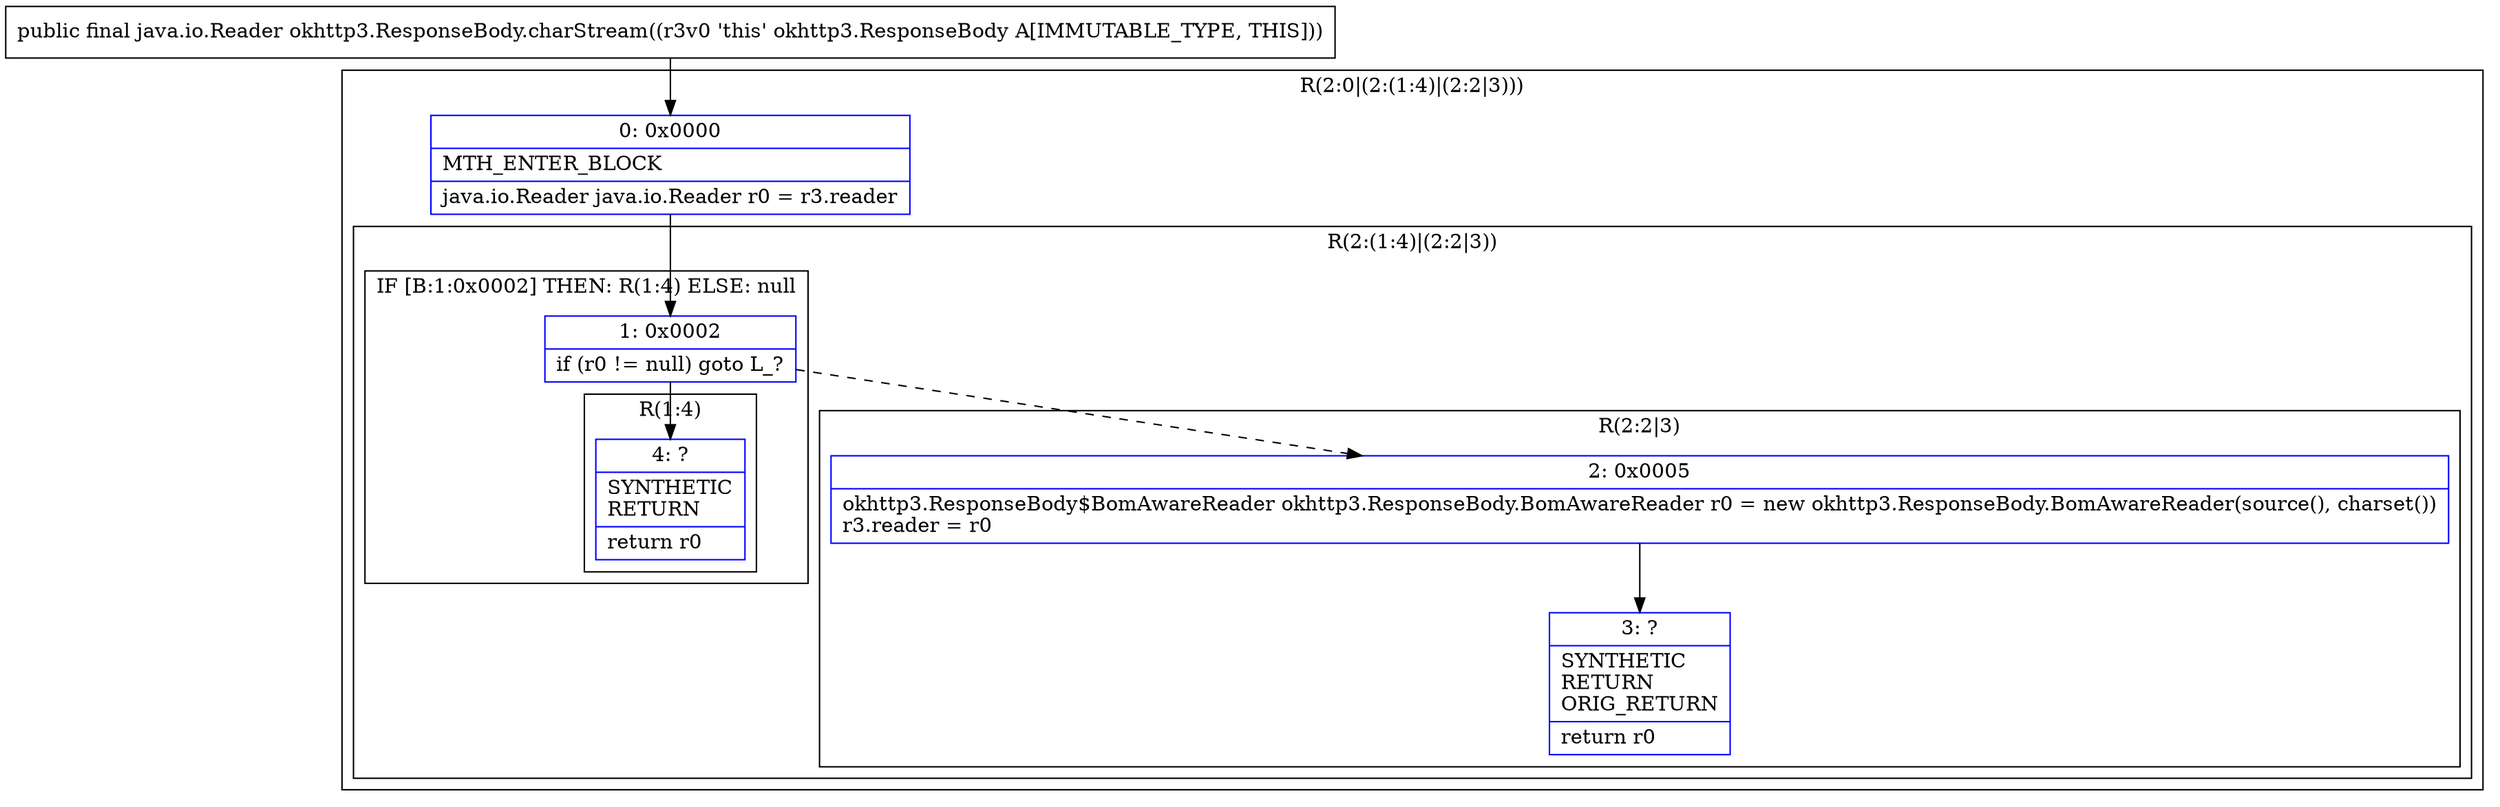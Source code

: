 digraph "CFG forokhttp3.ResponseBody.charStream()Ljava\/io\/Reader;" {
subgraph cluster_Region_1248489936 {
label = "R(2:0|(2:(1:4)|(2:2|3)))";
node [shape=record,color=blue];
Node_0 [shape=record,label="{0\:\ 0x0000|MTH_ENTER_BLOCK\l|java.io.Reader java.io.Reader r0 = r3.reader\l}"];
subgraph cluster_Region_1008043859 {
label = "R(2:(1:4)|(2:2|3))";
node [shape=record,color=blue];
subgraph cluster_IfRegion_2097518723 {
label = "IF [B:1:0x0002] THEN: R(1:4) ELSE: null";
node [shape=record,color=blue];
Node_1 [shape=record,label="{1\:\ 0x0002|if (r0 != null) goto L_?\l}"];
subgraph cluster_Region_1449324523 {
label = "R(1:4)";
node [shape=record,color=blue];
Node_4 [shape=record,label="{4\:\ ?|SYNTHETIC\lRETURN\l|return r0\l}"];
}
}
subgraph cluster_Region_477654888 {
label = "R(2:2|3)";
node [shape=record,color=blue];
Node_2 [shape=record,label="{2\:\ 0x0005|okhttp3.ResponseBody$BomAwareReader okhttp3.ResponseBody.BomAwareReader r0 = new okhttp3.ResponseBody.BomAwareReader(source(), charset())\lr3.reader = r0\l}"];
Node_3 [shape=record,label="{3\:\ ?|SYNTHETIC\lRETURN\lORIG_RETURN\l|return r0\l}"];
}
}
}
MethodNode[shape=record,label="{public final java.io.Reader okhttp3.ResponseBody.charStream((r3v0 'this' okhttp3.ResponseBody A[IMMUTABLE_TYPE, THIS])) }"];
MethodNode -> Node_0;
Node_0 -> Node_1;
Node_1 -> Node_2[style=dashed];
Node_1 -> Node_4;
Node_2 -> Node_3;
}

